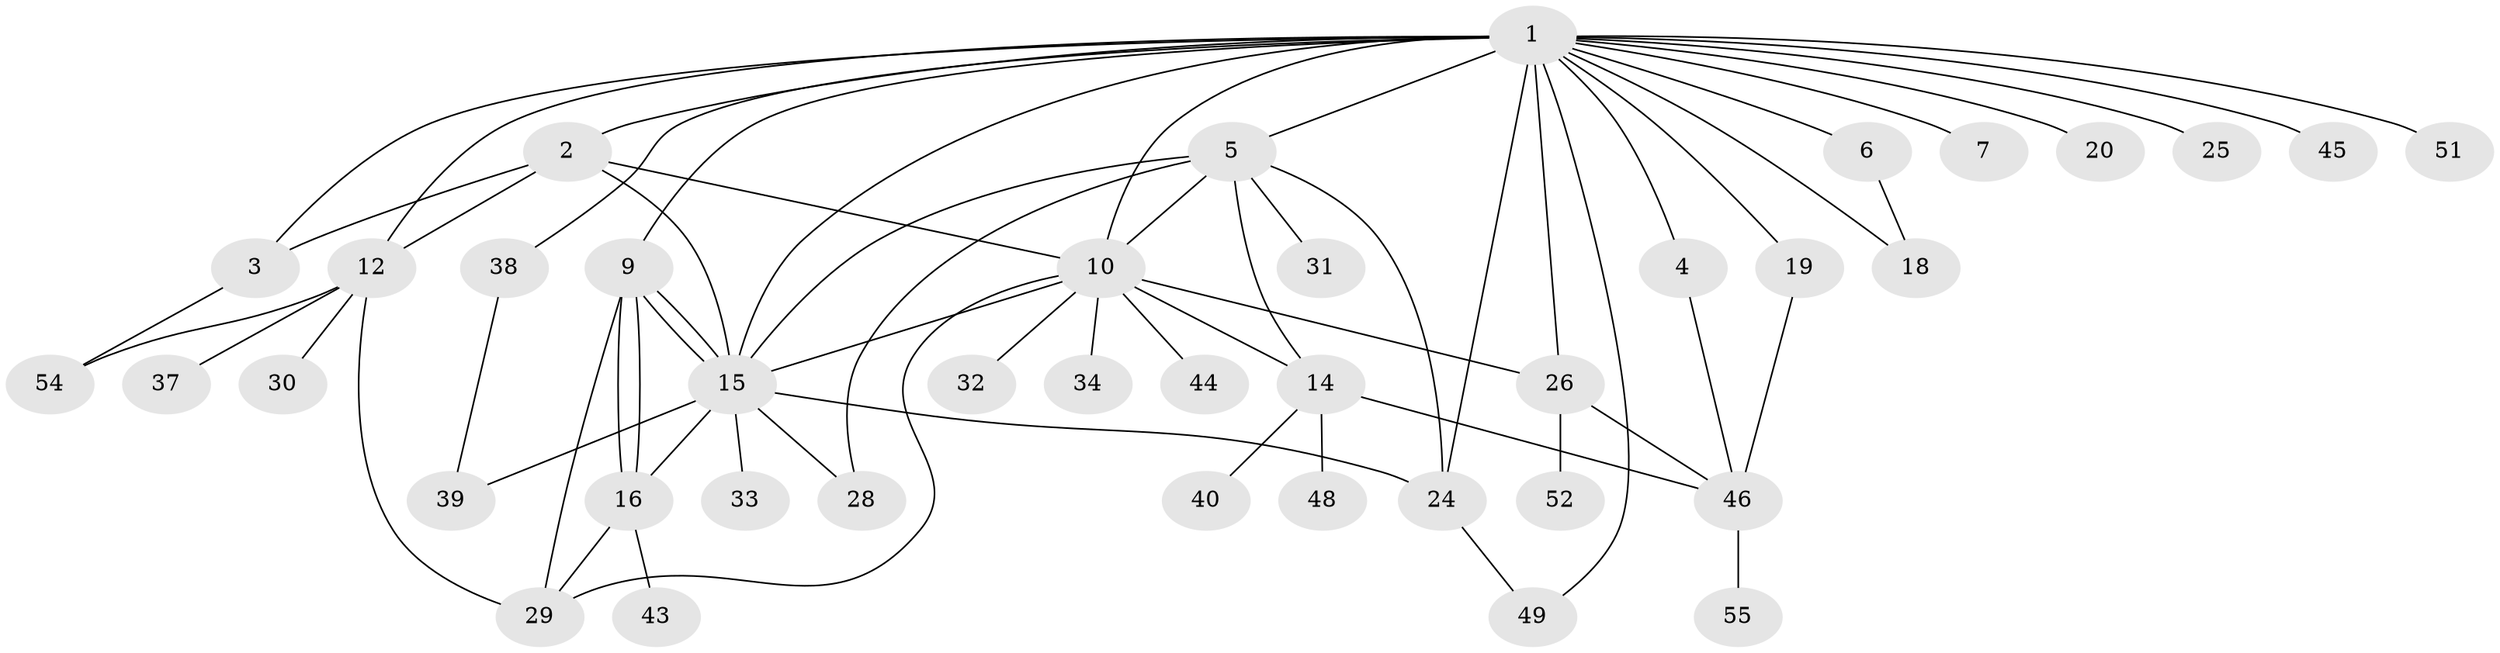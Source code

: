 // Generated by graph-tools (version 1.1) at 2025/51/02/27/25 19:51:54]
// undirected, 40 vertices, 65 edges
graph export_dot {
graph [start="1"]
  node [color=gray90,style=filled];
  1 [super="+23"];
  2 [super="+11"];
  3 [super="+56"];
  4;
  5 [super="+8"];
  6;
  7;
  9 [super="+21"];
  10 [super="+22"];
  12 [super="+13"];
  14 [super="+17"];
  15 [super="+36"];
  16 [super="+35"];
  18 [super="+50"];
  19;
  20;
  24 [super="+53"];
  25 [super="+27"];
  26 [super="+41"];
  28;
  29;
  30;
  31;
  32;
  33;
  34;
  37;
  38;
  39 [super="+42"];
  40;
  43;
  44;
  45;
  46 [super="+47"];
  48;
  49;
  51;
  52;
  54;
  55;
  1 -- 2;
  1 -- 3;
  1 -- 4;
  1 -- 5;
  1 -- 6;
  1 -- 7;
  1 -- 9 [weight=2];
  1 -- 10;
  1 -- 12;
  1 -- 18;
  1 -- 19;
  1 -- 20;
  1 -- 25;
  1 -- 26;
  1 -- 38;
  1 -- 45;
  1 -- 49;
  1 -- 51;
  1 -- 15;
  1 -- 24;
  2 -- 3;
  2 -- 10;
  2 -- 12;
  2 -- 15;
  3 -- 54;
  4 -- 46;
  5 -- 10;
  5 -- 14 [weight=2];
  5 -- 15;
  5 -- 24;
  5 -- 28;
  5 -- 31;
  6 -- 18;
  9 -- 15;
  9 -- 15;
  9 -- 16;
  9 -- 16;
  9 -- 29;
  10 -- 15;
  10 -- 26;
  10 -- 29;
  10 -- 34;
  10 -- 44;
  10 -- 32;
  10 -- 14;
  12 -- 29;
  12 -- 30;
  12 -- 54;
  12 -- 37;
  14 -- 46;
  14 -- 48;
  14 -- 40;
  15 -- 24;
  15 -- 33;
  15 -- 16;
  15 -- 39;
  15 -- 28;
  16 -- 29;
  16 -- 43;
  19 -- 46;
  24 -- 49;
  26 -- 52;
  26 -- 46;
  38 -- 39;
  46 -- 55;
}
